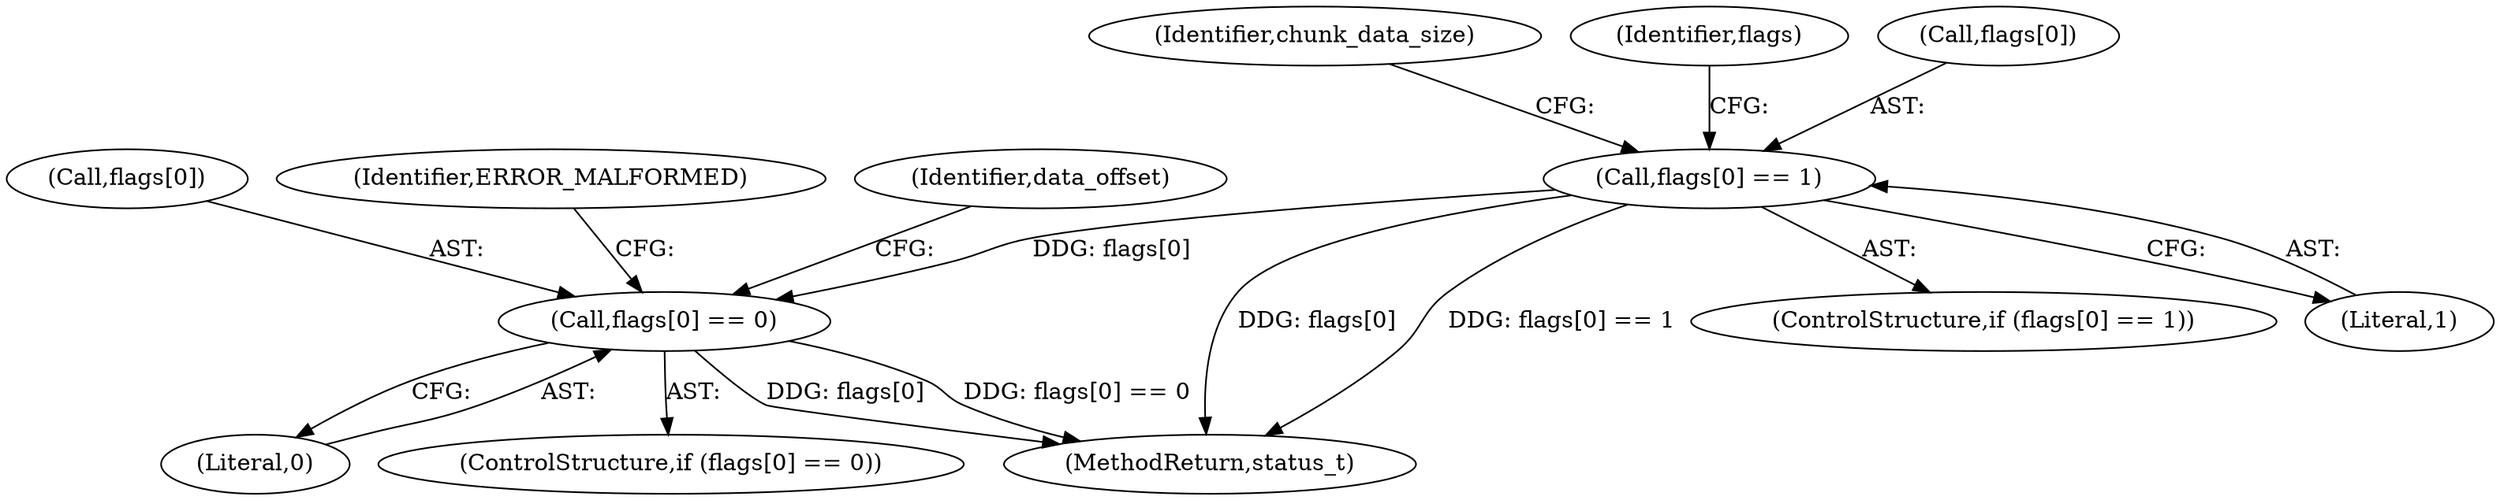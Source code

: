 digraph "0_Android_8a3a2f6ea7defe1a81bb32b3c9f3537f84749b9d@array" {
"1003287" [label="(Call,flags[0] == 0)"];
"1003258" [label="(Call,flags[0] == 1)"];
"1003266" [label="(Identifier,chunk_data_size)"];
"1003291" [label="(Literal,0)"];
"1003288" [label="(Call,flags[0])"];
"1003286" [label="(ControlStructure,if (flags[0] == 0))"];
"1003258" [label="(Call,flags[0] == 1)"];
"1003289" [label="(Identifier,flags)"];
"1003259" [label="(Call,flags[0])"];
"1003287" [label="(Call,flags[0] == 0)"];
"1003257" [label="(ControlStructure,if (flags[0] == 1))"];
"1003262" [label="(Literal,1)"];
"1003314" [label="(Identifier,ERROR_MALFORMED)"];
"1003296" [label="(Identifier,data_offset)"];
"1003903" [label="(MethodReturn,status_t)"];
"1003287" -> "1003286"  [label="AST: "];
"1003287" -> "1003291"  [label="CFG: "];
"1003288" -> "1003287"  [label="AST: "];
"1003291" -> "1003287"  [label="AST: "];
"1003296" -> "1003287"  [label="CFG: "];
"1003314" -> "1003287"  [label="CFG: "];
"1003287" -> "1003903"  [label="DDG: flags[0]"];
"1003287" -> "1003903"  [label="DDG: flags[0] == 0"];
"1003258" -> "1003287"  [label="DDG: flags[0]"];
"1003258" -> "1003257"  [label="AST: "];
"1003258" -> "1003262"  [label="CFG: "];
"1003259" -> "1003258"  [label="AST: "];
"1003262" -> "1003258"  [label="AST: "];
"1003266" -> "1003258"  [label="CFG: "];
"1003289" -> "1003258"  [label="CFG: "];
"1003258" -> "1003903"  [label="DDG: flags[0]"];
"1003258" -> "1003903"  [label="DDG: flags[0] == 1"];
}
